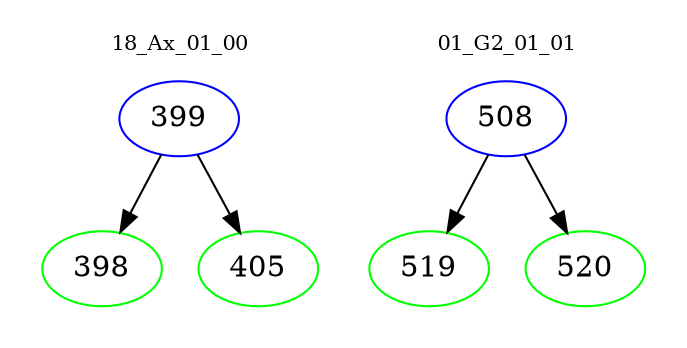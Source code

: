 digraph{
subgraph cluster_0 {
color = white
label = "18_Ax_01_00";
fontsize=10;
T0_399 [label="399", color="blue"]
T0_399 -> T0_398 [color="black"]
T0_398 [label="398", color="green"]
T0_399 -> T0_405 [color="black"]
T0_405 [label="405", color="green"]
}
subgraph cluster_1 {
color = white
label = "01_G2_01_01";
fontsize=10;
T1_508 [label="508", color="blue"]
T1_508 -> T1_519 [color="black"]
T1_519 [label="519", color="green"]
T1_508 -> T1_520 [color="black"]
T1_520 [label="520", color="green"]
}
}

